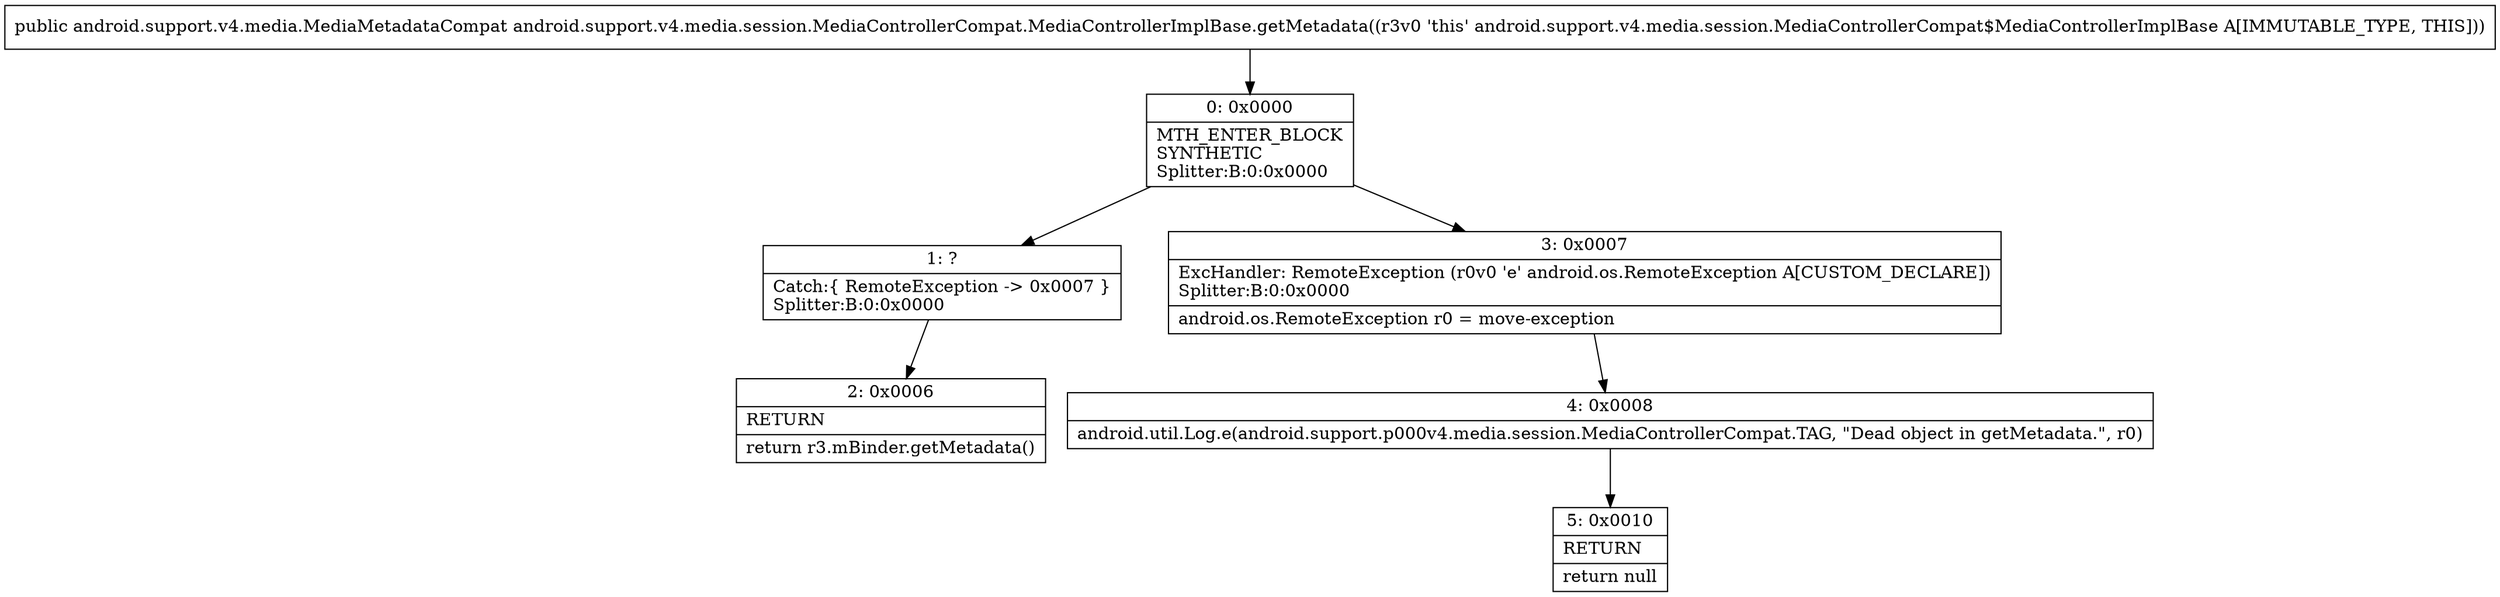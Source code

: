 digraph "CFG forandroid.support.v4.media.session.MediaControllerCompat.MediaControllerImplBase.getMetadata()Landroid\/support\/v4\/media\/MediaMetadataCompat;" {
Node_0 [shape=record,label="{0\:\ 0x0000|MTH_ENTER_BLOCK\lSYNTHETIC\lSplitter:B:0:0x0000\l}"];
Node_1 [shape=record,label="{1\:\ ?|Catch:\{ RemoteException \-\> 0x0007 \}\lSplitter:B:0:0x0000\l}"];
Node_2 [shape=record,label="{2\:\ 0x0006|RETURN\l|return r3.mBinder.getMetadata()\l}"];
Node_3 [shape=record,label="{3\:\ 0x0007|ExcHandler: RemoteException (r0v0 'e' android.os.RemoteException A[CUSTOM_DECLARE])\lSplitter:B:0:0x0000\l|android.os.RemoteException r0 = move\-exception\l}"];
Node_4 [shape=record,label="{4\:\ 0x0008|android.util.Log.e(android.support.p000v4.media.session.MediaControllerCompat.TAG, \"Dead object in getMetadata.\", r0)\l}"];
Node_5 [shape=record,label="{5\:\ 0x0010|RETURN\l|return null\l}"];
MethodNode[shape=record,label="{public android.support.v4.media.MediaMetadataCompat android.support.v4.media.session.MediaControllerCompat.MediaControllerImplBase.getMetadata((r3v0 'this' android.support.v4.media.session.MediaControllerCompat$MediaControllerImplBase A[IMMUTABLE_TYPE, THIS])) }"];
MethodNode -> Node_0;
Node_0 -> Node_1;
Node_0 -> Node_3;
Node_1 -> Node_2;
Node_3 -> Node_4;
Node_4 -> Node_5;
}

